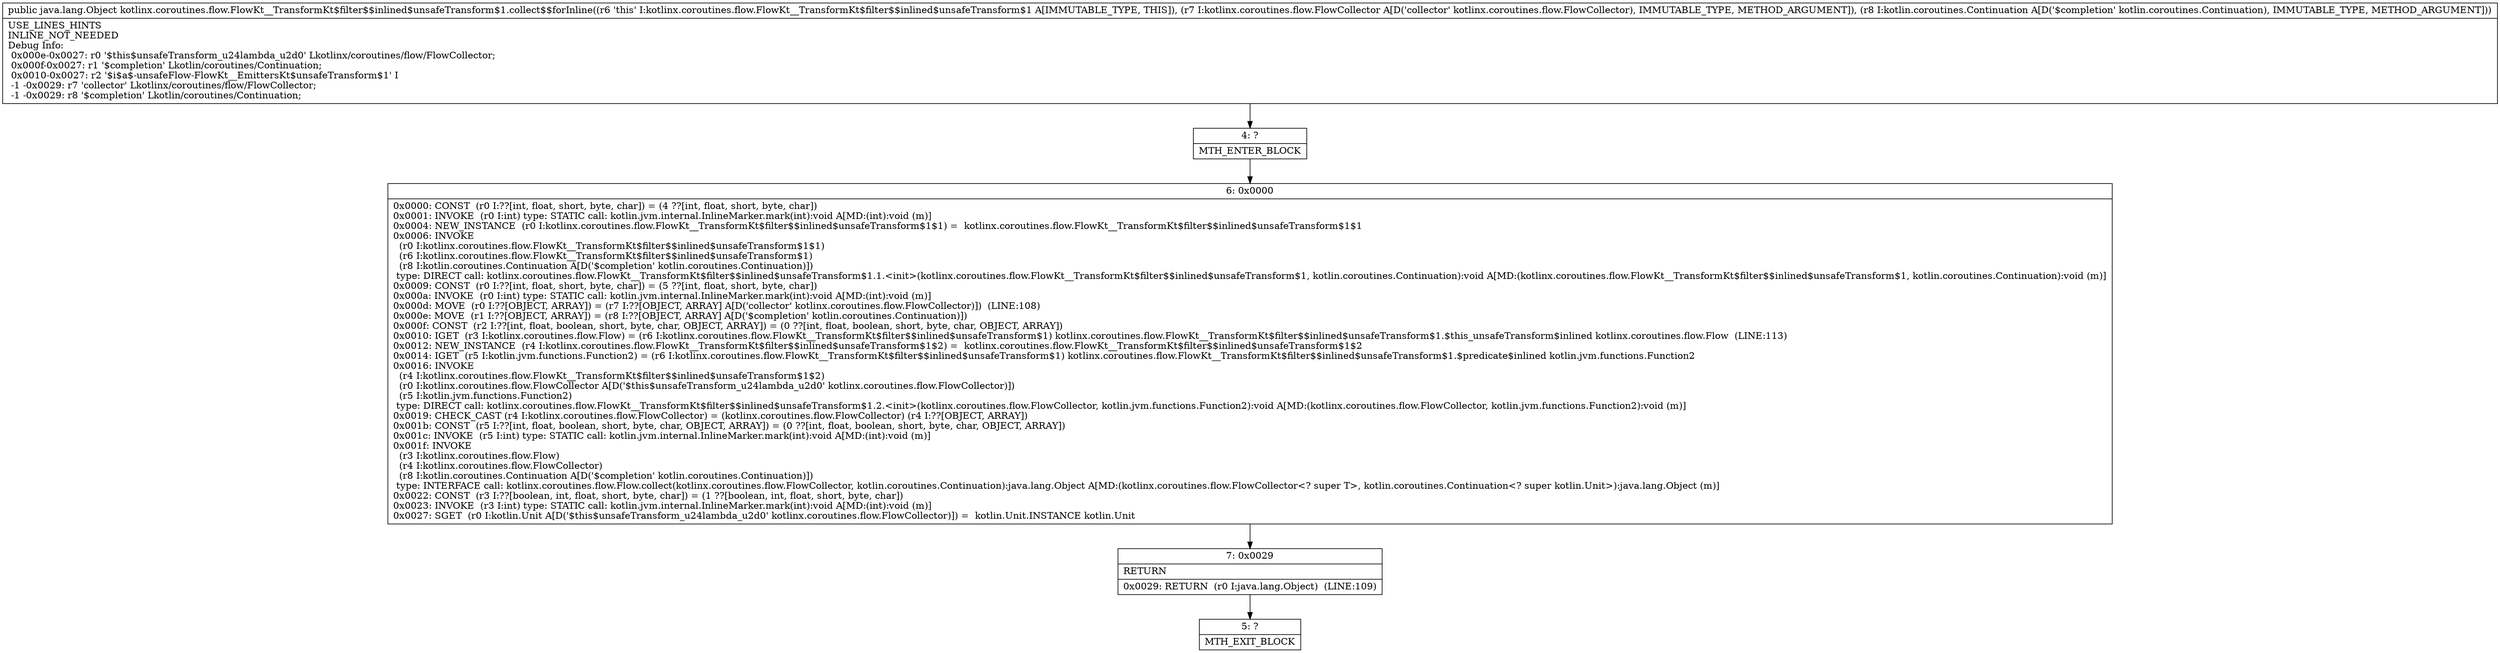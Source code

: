 digraph "CFG forkotlinx.coroutines.flow.FlowKt__TransformKt$filter$$inlined$unsafeTransform$1.collect$$forInline(Lkotlinx\/coroutines\/flow\/FlowCollector;Lkotlin\/coroutines\/Continuation;)Ljava\/lang\/Object;" {
Node_4 [shape=record,label="{4\:\ ?|MTH_ENTER_BLOCK\l}"];
Node_6 [shape=record,label="{6\:\ 0x0000|0x0000: CONST  (r0 I:??[int, float, short, byte, char]) = (4 ??[int, float, short, byte, char]) \l0x0001: INVOKE  (r0 I:int) type: STATIC call: kotlin.jvm.internal.InlineMarker.mark(int):void A[MD:(int):void (m)]\l0x0004: NEW_INSTANCE  (r0 I:kotlinx.coroutines.flow.FlowKt__TransformKt$filter$$inlined$unsafeTransform$1$1) =  kotlinx.coroutines.flow.FlowKt__TransformKt$filter$$inlined$unsafeTransform$1$1 \l0x0006: INVOKE  \l  (r0 I:kotlinx.coroutines.flow.FlowKt__TransformKt$filter$$inlined$unsafeTransform$1$1)\l  (r6 I:kotlinx.coroutines.flow.FlowKt__TransformKt$filter$$inlined$unsafeTransform$1)\l  (r8 I:kotlin.coroutines.Continuation A[D('$completion' kotlin.coroutines.Continuation)])\l type: DIRECT call: kotlinx.coroutines.flow.FlowKt__TransformKt$filter$$inlined$unsafeTransform$1.1.\<init\>(kotlinx.coroutines.flow.FlowKt__TransformKt$filter$$inlined$unsafeTransform$1, kotlin.coroutines.Continuation):void A[MD:(kotlinx.coroutines.flow.FlowKt__TransformKt$filter$$inlined$unsafeTransform$1, kotlin.coroutines.Continuation):void (m)]\l0x0009: CONST  (r0 I:??[int, float, short, byte, char]) = (5 ??[int, float, short, byte, char]) \l0x000a: INVOKE  (r0 I:int) type: STATIC call: kotlin.jvm.internal.InlineMarker.mark(int):void A[MD:(int):void (m)]\l0x000d: MOVE  (r0 I:??[OBJECT, ARRAY]) = (r7 I:??[OBJECT, ARRAY] A[D('collector' kotlinx.coroutines.flow.FlowCollector)])  (LINE:108)\l0x000e: MOVE  (r1 I:??[OBJECT, ARRAY]) = (r8 I:??[OBJECT, ARRAY] A[D('$completion' kotlin.coroutines.Continuation)]) \l0x000f: CONST  (r2 I:??[int, float, boolean, short, byte, char, OBJECT, ARRAY]) = (0 ??[int, float, boolean, short, byte, char, OBJECT, ARRAY]) \l0x0010: IGET  (r3 I:kotlinx.coroutines.flow.Flow) = (r6 I:kotlinx.coroutines.flow.FlowKt__TransformKt$filter$$inlined$unsafeTransform$1) kotlinx.coroutines.flow.FlowKt__TransformKt$filter$$inlined$unsafeTransform$1.$this_unsafeTransform$inlined kotlinx.coroutines.flow.Flow  (LINE:113)\l0x0012: NEW_INSTANCE  (r4 I:kotlinx.coroutines.flow.FlowKt__TransformKt$filter$$inlined$unsafeTransform$1$2) =  kotlinx.coroutines.flow.FlowKt__TransformKt$filter$$inlined$unsafeTransform$1$2 \l0x0014: IGET  (r5 I:kotlin.jvm.functions.Function2) = (r6 I:kotlinx.coroutines.flow.FlowKt__TransformKt$filter$$inlined$unsafeTransform$1) kotlinx.coroutines.flow.FlowKt__TransformKt$filter$$inlined$unsafeTransform$1.$predicate$inlined kotlin.jvm.functions.Function2 \l0x0016: INVOKE  \l  (r4 I:kotlinx.coroutines.flow.FlowKt__TransformKt$filter$$inlined$unsafeTransform$1$2)\l  (r0 I:kotlinx.coroutines.flow.FlowCollector A[D('$this$unsafeTransform_u24lambda_u2d0' kotlinx.coroutines.flow.FlowCollector)])\l  (r5 I:kotlin.jvm.functions.Function2)\l type: DIRECT call: kotlinx.coroutines.flow.FlowKt__TransformKt$filter$$inlined$unsafeTransform$1.2.\<init\>(kotlinx.coroutines.flow.FlowCollector, kotlin.jvm.functions.Function2):void A[MD:(kotlinx.coroutines.flow.FlowCollector, kotlin.jvm.functions.Function2):void (m)]\l0x0019: CHECK_CAST (r4 I:kotlinx.coroutines.flow.FlowCollector) = (kotlinx.coroutines.flow.FlowCollector) (r4 I:??[OBJECT, ARRAY]) \l0x001b: CONST  (r5 I:??[int, float, boolean, short, byte, char, OBJECT, ARRAY]) = (0 ??[int, float, boolean, short, byte, char, OBJECT, ARRAY]) \l0x001c: INVOKE  (r5 I:int) type: STATIC call: kotlin.jvm.internal.InlineMarker.mark(int):void A[MD:(int):void (m)]\l0x001f: INVOKE  \l  (r3 I:kotlinx.coroutines.flow.Flow)\l  (r4 I:kotlinx.coroutines.flow.FlowCollector)\l  (r8 I:kotlin.coroutines.Continuation A[D('$completion' kotlin.coroutines.Continuation)])\l type: INTERFACE call: kotlinx.coroutines.flow.Flow.collect(kotlinx.coroutines.flow.FlowCollector, kotlin.coroutines.Continuation):java.lang.Object A[MD:(kotlinx.coroutines.flow.FlowCollector\<? super T\>, kotlin.coroutines.Continuation\<? super kotlin.Unit\>):java.lang.Object (m)]\l0x0022: CONST  (r3 I:??[boolean, int, float, short, byte, char]) = (1 ??[boolean, int, float, short, byte, char]) \l0x0023: INVOKE  (r3 I:int) type: STATIC call: kotlin.jvm.internal.InlineMarker.mark(int):void A[MD:(int):void (m)]\l0x0027: SGET  (r0 I:kotlin.Unit A[D('$this$unsafeTransform_u24lambda_u2d0' kotlinx.coroutines.flow.FlowCollector)]) =  kotlin.Unit.INSTANCE kotlin.Unit \l}"];
Node_7 [shape=record,label="{7\:\ 0x0029|RETURN\l|0x0029: RETURN  (r0 I:java.lang.Object)  (LINE:109)\l}"];
Node_5 [shape=record,label="{5\:\ ?|MTH_EXIT_BLOCK\l}"];
MethodNode[shape=record,label="{public java.lang.Object kotlinx.coroutines.flow.FlowKt__TransformKt$filter$$inlined$unsafeTransform$1.collect$$forInline((r6 'this' I:kotlinx.coroutines.flow.FlowKt__TransformKt$filter$$inlined$unsafeTransform$1 A[IMMUTABLE_TYPE, THIS]), (r7 I:kotlinx.coroutines.flow.FlowCollector A[D('collector' kotlinx.coroutines.flow.FlowCollector), IMMUTABLE_TYPE, METHOD_ARGUMENT]), (r8 I:kotlin.coroutines.Continuation A[D('$completion' kotlin.coroutines.Continuation), IMMUTABLE_TYPE, METHOD_ARGUMENT]))  | USE_LINES_HINTS\lINLINE_NOT_NEEDED\lDebug Info:\l  0x000e\-0x0027: r0 '$this$unsafeTransform_u24lambda_u2d0' Lkotlinx\/coroutines\/flow\/FlowCollector;\l  0x000f\-0x0027: r1 '$completion' Lkotlin\/coroutines\/Continuation;\l  0x0010\-0x0027: r2 '$i$a$\-unsafeFlow\-FlowKt__EmittersKt$unsafeTransform$1' I\l  \-1 \-0x0029: r7 'collector' Lkotlinx\/coroutines\/flow\/FlowCollector;\l  \-1 \-0x0029: r8 '$completion' Lkotlin\/coroutines\/Continuation;\l}"];
MethodNode -> Node_4;Node_4 -> Node_6;
Node_6 -> Node_7;
Node_7 -> Node_5;
}

